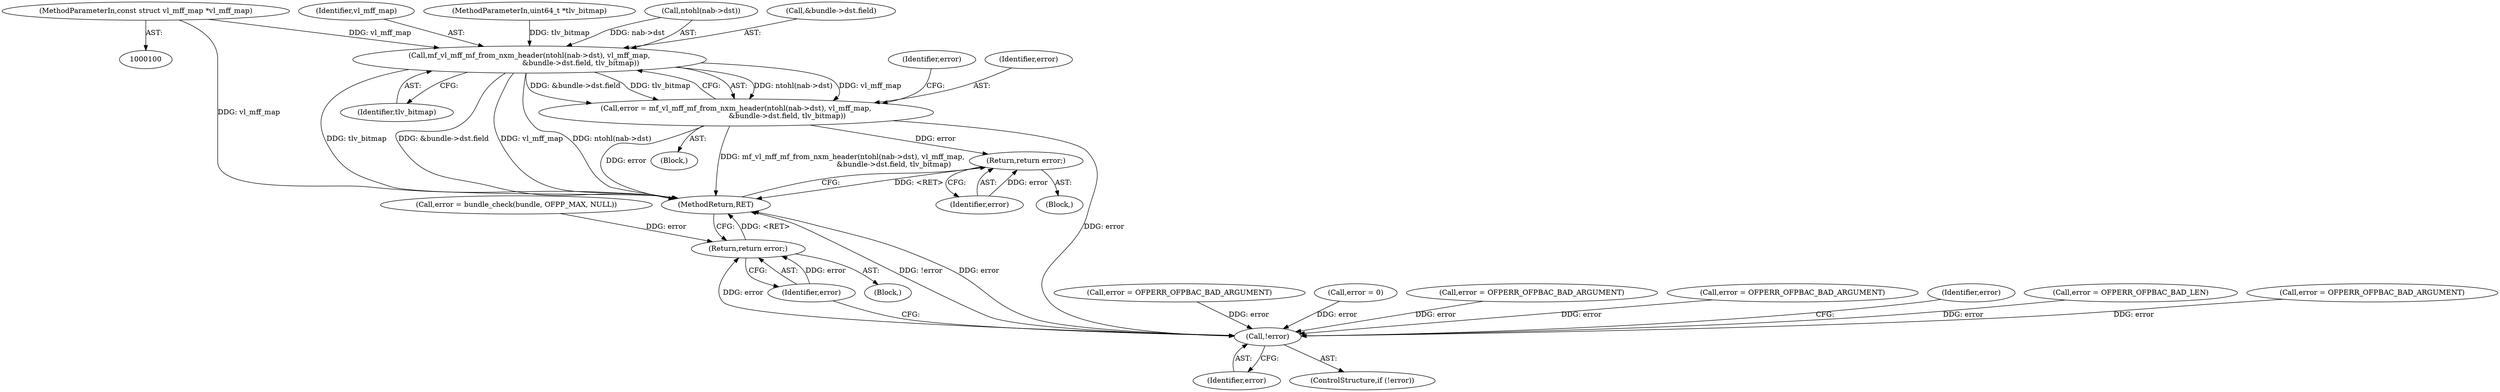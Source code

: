 digraph "0_ovs_9237a63c47bd314b807cda0bd2216264e82edbe8@pointer" {
"1000103" [label="(MethodParameterIn,const struct vl_mff_map *vl_mff_map)"];
"1000279" [label="(Call,mf_vl_mff_mf_from_nxm_header(ntohl(nab->dst), vl_mff_map,\n                                             &bundle->dst.field, tlv_bitmap))"];
"1000277" [label="(Call,error = mf_vl_mff_mf_from_nxm_header(ntohl(nab->dst), vl_mff_map,\n                                             &bundle->dst.field, tlv_bitmap))"];
"1000295" [label="(Return,return error;)"];
"1000402" [label="(Call,!error)"];
"1000411" [label="(Return,return error;)"];
"1000104" [label="(MethodParameterIn,uint64_t *tlv_bitmap)"];
"1000251" [label="(Call,error = OFPERR_OFPBAC_BAD_ARGUMENT)"];
"1000412" [label="(Identifier,error)"];
"1000291" [label="(Identifier,tlv_bitmap)"];
"1000233" [label="(Call,error = 0)"];
"1000285" [label="(Call,&bundle->dst.field)"];
"1000170" [label="(Call,error = OFPERR_OFPBAC_BAD_ARGUMENT)"];
"1000411" [label="(Return,return error;)"];
"1000403" [label="(Identifier,error)"];
"1000405" [label="(Call,error = bundle_check(bundle, OFPP_MAX, NULL))"];
"1000103" [label="(MethodParameterIn,const struct vl_mff_map *vl_mff_map)"];
"1000279" [label="(Call,mf_vl_mff_mf_from_nxm_header(ntohl(nab->dst), vl_mff_map,\n                                             &bundle->dst.field, tlv_bitmap))"];
"1000278" [label="(Identifier,error)"];
"1000296" [label="(Identifier,error)"];
"1000413" [label="(MethodReturn,RET)"];
"1000328" [label="(Call,error = OFPERR_OFPBAC_BAD_ARGUMENT)"];
"1000256" [label="(Block,)"];
"1000406" [label="(Identifier,error)"];
"1000294" [label="(Block,)"];
"1000402" [label="(Call,!error)"];
"1000280" [label="(Call,ntohl(nab->dst))"];
"1000293" [label="(Identifier,error)"];
"1000277" [label="(Call,error = mf_vl_mff_mf_from_nxm_header(ntohl(nab->dst), vl_mff_map,\n                                             &bundle->dst.field, tlv_bitmap))"];
"1000359" [label="(Call,error = OFPERR_OFPBAC_BAD_LEN)"];
"1000310" [label="(Call,error = OFPERR_OFPBAC_BAD_ARGUMENT)"];
"1000295" [label="(Return,return error;)"];
"1000401" [label="(ControlStructure,if (!error))"];
"1000106" [label="(Block,)"];
"1000284" [label="(Identifier,vl_mff_map)"];
"1000103" -> "1000100"  [label="AST: "];
"1000103" -> "1000413"  [label="DDG: vl_mff_map"];
"1000103" -> "1000279"  [label="DDG: vl_mff_map"];
"1000279" -> "1000277"  [label="AST: "];
"1000279" -> "1000291"  [label="CFG: "];
"1000280" -> "1000279"  [label="AST: "];
"1000284" -> "1000279"  [label="AST: "];
"1000285" -> "1000279"  [label="AST: "];
"1000291" -> "1000279"  [label="AST: "];
"1000277" -> "1000279"  [label="CFG: "];
"1000279" -> "1000413"  [label="DDG: tlv_bitmap"];
"1000279" -> "1000413"  [label="DDG: &bundle->dst.field"];
"1000279" -> "1000413"  [label="DDG: vl_mff_map"];
"1000279" -> "1000413"  [label="DDG: ntohl(nab->dst)"];
"1000279" -> "1000277"  [label="DDG: ntohl(nab->dst)"];
"1000279" -> "1000277"  [label="DDG: vl_mff_map"];
"1000279" -> "1000277"  [label="DDG: &bundle->dst.field"];
"1000279" -> "1000277"  [label="DDG: tlv_bitmap"];
"1000280" -> "1000279"  [label="DDG: nab->dst"];
"1000104" -> "1000279"  [label="DDG: tlv_bitmap"];
"1000277" -> "1000256"  [label="AST: "];
"1000278" -> "1000277"  [label="AST: "];
"1000293" -> "1000277"  [label="CFG: "];
"1000277" -> "1000413"  [label="DDG: error"];
"1000277" -> "1000413"  [label="DDG: mf_vl_mff_mf_from_nxm_header(ntohl(nab->dst), vl_mff_map,\n                                             &bundle->dst.field, tlv_bitmap)"];
"1000277" -> "1000295"  [label="DDG: error"];
"1000277" -> "1000402"  [label="DDG: error"];
"1000295" -> "1000294"  [label="AST: "];
"1000295" -> "1000296"  [label="CFG: "];
"1000296" -> "1000295"  [label="AST: "];
"1000413" -> "1000295"  [label="CFG: "];
"1000295" -> "1000413"  [label="DDG: <RET>"];
"1000296" -> "1000295"  [label="DDG: error"];
"1000402" -> "1000401"  [label="AST: "];
"1000402" -> "1000403"  [label="CFG: "];
"1000403" -> "1000402"  [label="AST: "];
"1000406" -> "1000402"  [label="CFG: "];
"1000412" -> "1000402"  [label="CFG: "];
"1000402" -> "1000413"  [label="DDG: !error"];
"1000402" -> "1000413"  [label="DDG: error"];
"1000310" -> "1000402"  [label="DDG: error"];
"1000251" -> "1000402"  [label="DDG: error"];
"1000328" -> "1000402"  [label="DDG: error"];
"1000359" -> "1000402"  [label="DDG: error"];
"1000233" -> "1000402"  [label="DDG: error"];
"1000170" -> "1000402"  [label="DDG: error"];
"1000402" -> "1000411"  [label="DDG: error"];
"1000411" -> "1000106"  [label="AST: "];
"1000411" -> "1000412"  [label="CFG: "];
"1000412" -> "1000411"  [label="AST: "];
"1000413" -> "1000411"  [label="CFG: "];
"1000411" -> "1000413"  [label="DDG: <RET>"];
"1000412" -> "1000411"  [label="DDG: error"];
"1000405" -> "1000411"  [label="DDG: error"];
}
